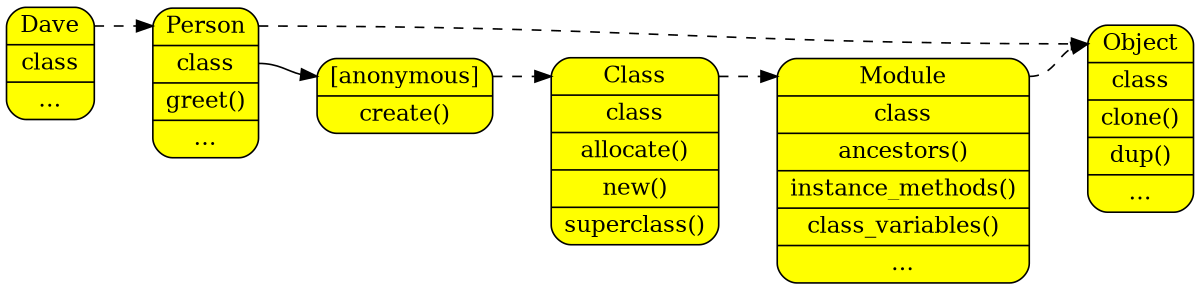 digraph finite_state_machine {
	size="8,5"
	rankdir = "LR"

  /* Classes */
  node [shape = Mrecord, fillcolor=yellow, style=filled];
  Person [label="<__self__>Person|<class>class|greet()|…"];
  PersonSingleton [label="<__self__>[anonymous]|create()"];
  Dave [label="<__self__>Dave|<class>class|…"];
  Object [label="<__self__>Object|<class>class|clone()|dup()|…"];
  Class [label="<__self__>Class|<class>class|allocate()|new()|superclass()"];
  Module [label="<__self__>Module|<class>class|ancestors()|instance_methods()|class_variables()|…"];

  /* References */
  Person:class -> PersonSingleton:__self__;

  /* Inheritance Chains */
  edge [style=dashed]
  Dave:__self__ -> Person:__self__;
  Person:__self__ -> Object:__self__;
  PersonSingleton:__self__ -> Class:__self__;
  Class:__self__ -> Module:__self__;
  Module:__self__ -> Object:__self__;
 
}